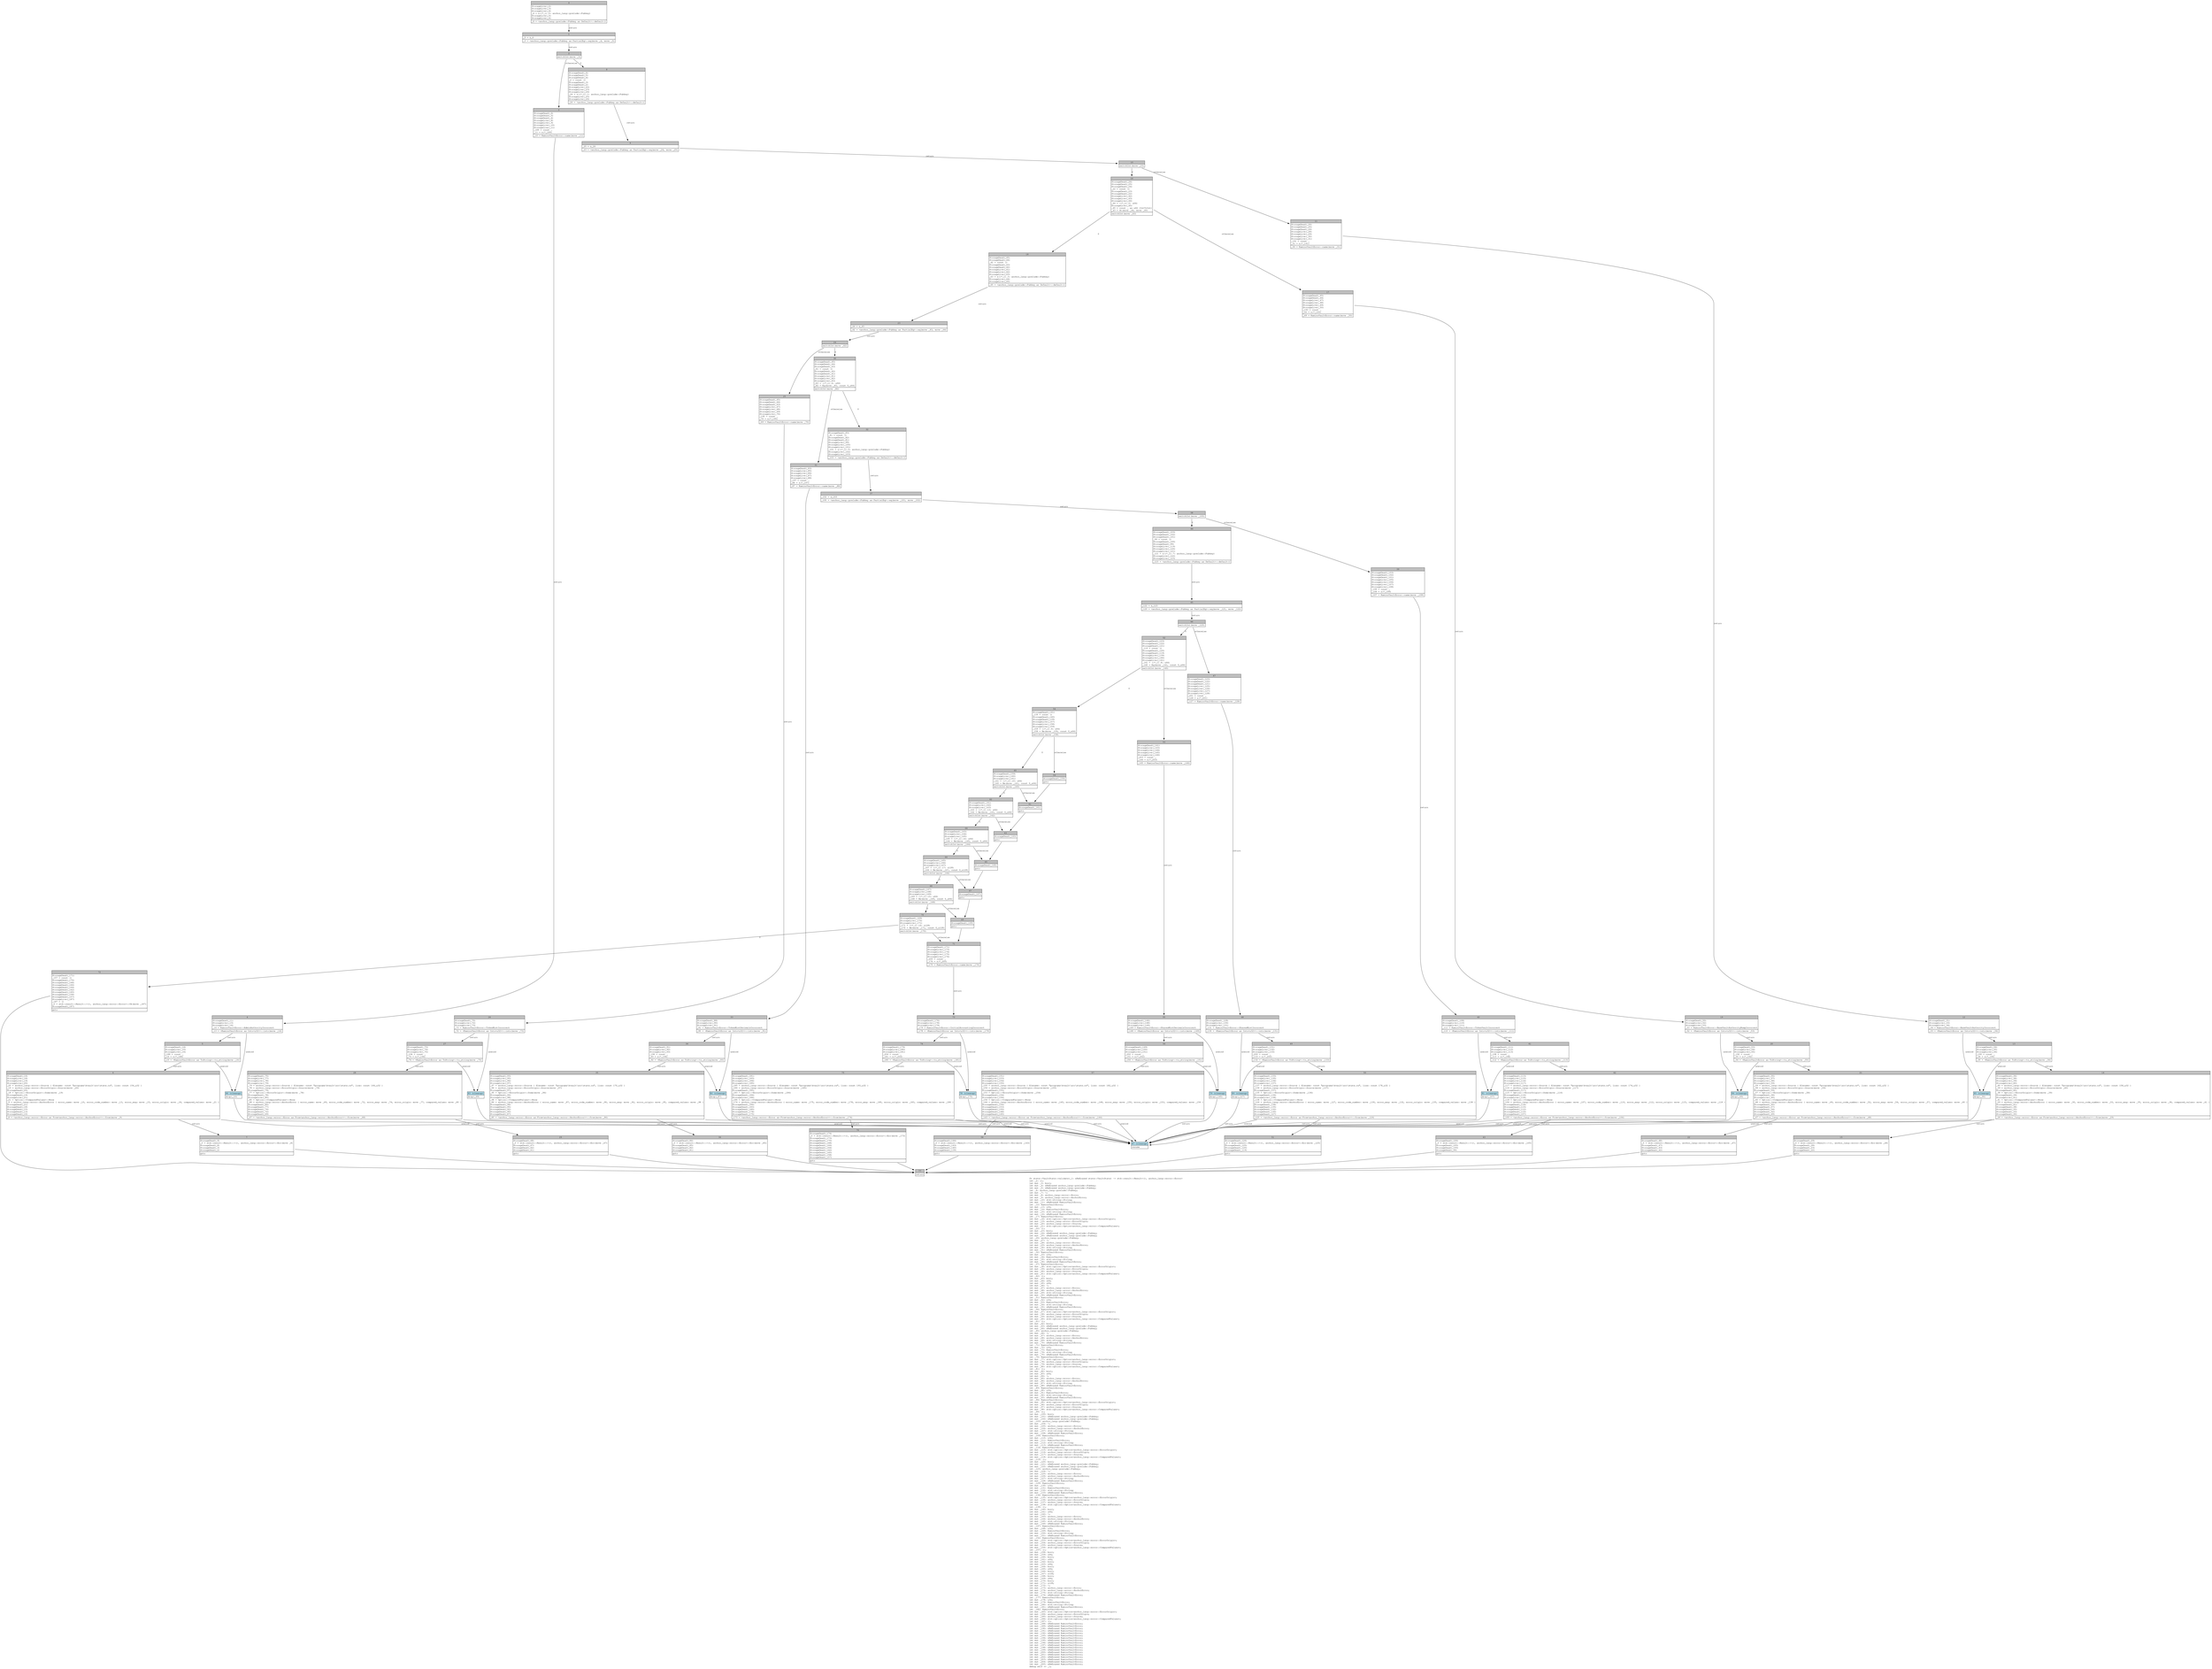 digraph Mir_0_491 {
    graph [fontname="Courier, monospace"];
    node [fontname="Courier, monospace"];
    edge [fontname="Courier, monospace"];
    label=<fn state::VaultState::validate(_1: &amp;ReErased state::VaultState) -&gt; std::result::Result&lt;(), anchor_lang::error::Error&gt;<br align="left"/>let _2: ();<br align="left"/>let mut _3: bool;<br align="left"/>let mut _4: &amp;ReErased anchor_lang::prelude::Pubkey;<br align="left"/>let mut _5: &amp;ReErased anchor_lang::prelude::Pubkey;<br align="left"/>let _6: anchor_lang::prelude::Pubkey;<br align="left"/>let mut _7: !;<br align="left"/>let mut _8: anchor_lang::error::Error;<br align="left"/>let mut _9: anchor_lang::error::AnchorError;<br align="left"/>let mut _10: std::string::String;<br align="left"/>let mut _11: &amp;ReErased KaminoVaultError;<br align="left"/>let _12: KaminoVaultError;<br align="left"/>let mut _13: u32;<br align="left"/>let mut _14: KaminoVaultError;<br align="left"/>let mut _15: std::string::String;<br align="left"/>let mut _16: &amp;ReErased KaminoVaultError;<br align="left"/>let _17: KaminoVaultError;<br align="left"/>let mut _18: std::option::Option&lt;anchor_lang::error::ErrorOrigin&gt;;<br align="left"/>let mut _19: anchor_lang::error::ErrorOrigin;<br align="left"/>let mut _20: anchor_lang::error::Source;<br align="left"/>let mut _21: std::option::Option&lt;anchor_lang::error::ComparedValues&gt;;<br align="left"/>let _22: ();<br align="left"/>let mut _23: bool;<br align="left"/>let mut _24: &amp;ReErased anchor_lang::prelude::Pubkey;<br align="left"/>let mut _25: &amp;ReErased anchor_lang::prelude::Pubkey;<br align="left"/>let _26: anchor_lang::prelude::Pubkey;<br align="left"/>let mut _27: !;<br align="left"/>let mut _28: anchor_lang::error::Error;<br align="left"/>let mut _29: anchor_lang::error::AnchorError;<br align="left"/>let mut _30: std::string::String;<br align="left"/>let mut _31: &amp;ReErased KaminoVaultError;<br align="left"/>let _32: KaminoVaultError;<br align="left"/>let mut _33: u32;<br align="left"/>let mut _34: KaminoVaultError;<br align="left"/>let mut _35: std::string::String;<br align="left"/>let mut _36: &amp;ReErased KaminoVaultError;<br align="left"/>let _37: KaminoVaultError;<br align="left"/>let mut _38: std::option::Option&lt;anchor_lang::error::ErrorOrigin&gt;;<br align="left"/>let mut _39: anchor_lang::error::ErrorOrigin;<br align="left"/>let mut _40: anchor_lang::error::Source;<br align="left"/>let mut _41: std::option::Option&lt;anchor_lang::error::ComparedValues&gt;;<br align="left"/>let _42: ();<br align="left"/>let mut _43: bool;<br align="left"/>let mut _44: u64;<br align="left"/>let mut _45: u64;<br align="left"/>let mut _46: !;<br align="left"/>let mut _47: anchor_lang::error::Error;<br align="left"/>let mut _48: anchor_lang::error::AnchorError;<br align="left"/>let mut _49: std::string::String;<br align="left"/>let mut _50: &amp;ReErased KaminoVaultError;<br align="left"/>let _51: KaminoVaultError;<br align="left"/>let mut _52: u32;<br align="left"/>let mut _53: KaminoVaultError;<br align="left"/>let mut _54: std::string::String;<br align="left"/>let mut _55: &amp;ReErased KaminoVaultError;<br align="left"/>let _56: KaminoVaultError;<br align="left"/>let mut _57: std::option::Option&lt;anchor_lang::error::ErrorOrigin&gt;;<br align="left"/>let mut _58: anchor_lang::error::ErrorOrigin;<br align="left"/>let mut _59: anchor_lang::error::Source;<br align="left"/>let mut _60: std::option::Option&lt;anchor_lang::error::ComparedValues&gt;;<br align="left"/>let _61: ();<br align="left"/>let mut _62: bool;<br align="left"/>let mut _63: &amp;ReErased anchor_lang::prelude::Pubkey;<br align="left"/>let mut _64: &amp;ReErased anchor_lang::prelude::Pubkey;<br align="left"/>let _65: anchor_lang::prelude::Pubkey;<br align="left"/>let mut _66: !;<br align="left"/>let mut _67: anchor_lang::error::Error;<br align="left"/>let mut _68: anchor_lang::error::AnchorError;<br align="left"/>let mut _69: std::string::String;<br align="left"/>let mut _70: &amp;ReErased KaminoVaultError;<br align="left"/>let _71: KaminoVaultError;<br align="left"/>let mut _72: u32;<br align="left"/>let mut _73: KaminoVaultError;<br align="left"/>let mut _74: std::string::String;<br align="left"/>let mut _75: &amp;ReErased KaminoVaultError;<br align="left"/>let _76: KaminoVaultError;<br align="left"/>let mut _77: std::option::Option&lt;anchor_lang::error::ErrorOrigin&gt;;<br align="left"/>let mut _78: anchor_lang::error::ErrorOrigin;<br align="left"/>let mut _79: anchor_lang::error::Source;<br align="left"/>let mut _80: std::option::Option&lt;anchor_lang::error::ComparedValues&gt;;<br align="left"/>let _81: ();<br align="left"/>let mut _82: bool;<br align="left"/>let mut _83: u64;<br align="left"/>let mut _84: !;<br align="left"/>let mut _85: anchor_lang::error::Error;<br align="left"/>let mut _86: anchor_lang::error::AnchorError;<br align="left"/>let mut _87: std::string::String;<br align="left"/>let mut _88: &amp;ReErased KaminoVaultError;<br align="left"/>let _89: KaminoVaultError;<br align="left"/>let mut _90: u32;<br align="left"/>let mut _91: KaminoVaultError;<br align="left"/>let mut _92: std::string::String;<br align="left"/>let mut _93: &amp;ReErased KaminoVaultError;<br align="left"/>let _94: KaminoVaultError;<br align="left"/>let mut _95: std::option::Option&lt;anchor_lang::error::ErrorOrigin&gt;;<br align="left"/>let mut _96: anchor_lang::error::ErrorOrigin;<br align="left"/>let mut _97: anchor_lang::error::Source;<br align="left"/>let mut _98: std::option::Option&lt;anchor_lang::error::ComparedValues&gt;;<br align="left"/>let _99: ();<br align="left"/>let mut _100: bool;<br align="left"/>let mut _101: &amp;ReErased anchor_lang::prelude::Pubkey;<br align="left"/>let mut _102: &amp;ReErased anchor_lang::prelude::Pubkey;<br align="left"/>let _103: anchor_lang::prelude::Pubkey;<br align="left"/>let mut _104: !;<br align="left"/>let mut _105: anchor_lang::error::Error;<br align="left"/>let mut _106: anchor_lang::error::AnchorError;<br align="left"/>let mut _107: std::string::String;<br align="left"/>let mut _108: &amp;ReErased KaminoVaultError;<br align="left"/>let _109: KaminoVaultError;<br align="left"/>let mut _110: u32;<br align="left"/>let mut _111: KaminoVaultError;<br align="left"/>let mut _112: std::string::String;<br align="left"/>let mut _113: &amp;ReErased KaminoVaultError;<br align="left"/>let _114: KaminoVaultError;<br align="left"/>let mut _115: std::option::Option&lt;anchor_lang::error::ErrorOrigin&gt;;<br align="left"/>let mut _116: anchor_lang::error::ErrorOrigin;<br align="left"/>let mut _117: anchor_lang::error::Source;<br align="left"/>let mut _118: std::option::Option&lt;anchor_lang::error::ComparedValues&gt;;<br align="left"/>let _119: ();<br align="left"/>let mut _120: bool;<br align="left"/>let mut _121: &amp;ReErased anchor_lang::prelude::Pubkey;<br align="left"/>let mut _122: &amp;ReErased anchor_lang::prelude::Pubkey;<br align="left"/>let _123: anchor_lang::prelude::Pubkey;<br align="left"/>let mut _124: !;<br align="left"/>let mut _125: anchor_lang::error::Error;<br align="left"/>let mut _126: anchor_lang::error::AnchorError;<br align="left"/>let mut _127: std::string::String;<br align="left"/>let mut _128: &amp;ReErased KaminoVaultError;<br align="left"/>let _129: KaminoVaultError;<br align="left"/>let mut _130: u32;<br align="left"/>let mut _131: KaminoVaultError;<br align="left"/>let mut _132: std::string::String;<br align="left"/>let mut _133: &amp;ReErased KaminoVaultError;<br align="left"/>let _134: KaminoVaultError;<br align="left"/>let mut _135: std::option::Option&lt;anchor_lang::error::ErrorOrigin&gt;;<br align="left"/>let mut _136: anchor_lang::error::ErrorOrigin;<br align="left"/>let mut _137: anchor_lang::error::Source;<br align="left"/>let mut _138: std::option::Option&lt;anchor_lang::error::ComparedValues&gt;;<br align="left"/>let _139: ();<br align="left"/>let mut _140: bool;<br align="left"/>let mut _141: u64;<br align="left"/>let mut _142: !;<br align="left"/>let mut _143: anchor_lang::error::Error;<br align="left"/>let mut _144: anchor_lang::error::AnchorError;<br align="left"/>let mut _145: std::string::String;<br align="left"/>let mut _146: &amp;ReErased KaminoVaultError;<br align="left"/>let _147: KaminoVaultError;<br align="left"/>let mut _148: u32;<br align="left"/>let mut _149: KaminoVaultError;<br align="left"/>let mut _150: std::string::String;<br align="left"/>let mut _151: &amp;ReErased KaminoVaultError;<br align="left"/>let _152: KaminoVaultError;<br align="left"/>let mut _153: std::option::Option&lt;anchor_lang::error::ErrorOrigin&gt;;<br align="left"/>let mut _154: anchor_lang::error::ErrorOrigin;<br align="left"/>let mut _155: anchor_lang::error::Source;<br align="left"/>let mut _156: std::option::Option&lt;anchor_lang::error::ComparedValues&gt;;<br align="left"/>let _157: ();<br align="left"/>let mut _158: bool;<br align="left"/>let mut _159: u64;<br align="left"/>let mut _160: bool;<br align="left"/>let mut _161: u64;<br align="left"/>let mut _162: bool;<br align="left"/>let mut _163: u64;<br align="left"/>let mut _164: bool;<br align="left"/>let mut _165: u64;<br align="left"/>let mut _166: bool;<br align="left"/>let mut _167: u128;<br align="left"/>let mut _168: bool;<br align="left"/>let mut _169: u64;<br align="left"/>let mut _170: bool;<br align="left"/>let mut _171: u128;<br align="left"/>let mut _172: !;<br align="left"/>let mut _173: anchor_lang::error::Error;<br align="left"/>let mut _174: anchor_lang::error::AnchorError;<br align="left"/>let mut _175: std::string::String;<br align="left"/>let mut _176: &amp;ReErased KaminoVaultError;<br align="left"/>let _177: KaminoVaultError;<br align="left"/>let mut _178: u32;<br align="left"/>let mut _179: KaminoVaultError;<br align="left"/>let mut _180: std::string::String;<br align="left"/>let mut _181: &amp;ReErased KaminoVaultError;<br align="left"/>let _182: KaminoVaultError;<br align="left"/>let mut _183: std::option::Option&lt;anchor_lang::error::ErrorOrigin&gt;;<br align="left"/>let mut _184: anchor_lang::error::ErrorOrigin;<br align="left"/>let mut _185: anchor_lang::error::Source;<br align="left"/>let mut _186: std::option::Option&lt;anchor_lang::error::ComparedValues&gt;;<br align="left"/>let mut _187: ();<br align="left"/>let mut _188: &amp;ReErased KaminoVaultError;<br align="left"/>let mut _189: &amp;ReErased KaminoVaultError;<br align="left"/>let mut _190: &amp;ReErased KaminoVaultError;<br align="left"/>let mut _191: &amp;ReErased KaminoVaultError;<br align="left"/>let mut _192: &amp;ReErased KaminoVaultError;<br align="left"/>let mut _193: &amp;ReErased KaminoVaultError;<br align="left"/>let mut _194: &amp;ReErased KaminoVaultError;<br align="left"/>let mut _195: &amp;ReErased KaminoVaultError;<br align="left"/>let mut _196: &amp;ReErased KaminoVaultError;<br align="left"/>let mut _197: &amp;ReErased KaminoVaultError;<br align="left"/>let mut _198: &amp;ReErased KaminoVaultError;<br align="left"/>let mut _199: &amp;ReErased KaminoVaultError;<br align="left"/>let mut _200: &amp;ReErased KaminoVaultError;<br align="left"/>let mut _201: &amp;ReErased KaminoVaultError;<br align="left"/>let mut _202: &amp;ReErased KaminoVaultError;<br align="left"/>let mut _203: &amp;ReErased KaminoVaultError;<br align="left"/>let mut _204: &amp;ReErased KaminoVaultError;<br align="left"/>let mut _205: &amp;ReErased KaminoVaultError;<br align="left"/>debug self =&gt; _1;<br align="left"/>>;
    bb0__0_491 [shape="none", label=<<table border="0" cellborder="1" cellspacing="0"><tr><td bgcolor="gray" align="center" colspan="1">0</td></tr><tr><td align="left" balign="left">StorageLive(_2)<br/>StorageLive(_3)<br/>StorageLive(_4)<br/>_4 = &amp;((*_1).0: anchor_lang::prelude::Pubkey)<br/>StorageLive(_5)<br/>StorageLive(_6)<br/></td></tr><tr><td align="left">_6 = &lt;anchor_lang::prelude::Pubkey as Default&gt;::default()</td></tr></table>>];
    bb1__0_491 [shape="none", label=<<table border="0" cellborder="1" cellspacing="0"><tr><td bgcolor="gray" align="center" colspan="1">1</td></tr><tr><td align="left" balign="left">_5 = &amp;_6<br/></td></tr><tr><td align="left">_3 = &lt;anchor_lang::prelude::Pubkey as PartialEq&gt;::eq(move _4, move _5)</td></tr></table>>];
    bb2__0_491 [shape="none", label=<<table border="0" cellborder="1" cellspacing="0"><tr><td bgcolor="gray" align="center" colspan="1">2</td></tr><tr><td align="left">switchInt(move _3)</td></tr></table>>];
    bb3__0_491 [shape="none", label=<<table border="0" cellborder="1" cellspacing="0"><tr><td bgcolor="gray" align="center" colspan="1">3</td></tr><tr><td align="left" balign="left">StorageDead(_6)<br/>StorageDead(_5)<br/>StorageDead(_4)<br/>StorageLive(_8)<br/>StorageLive(_9)<br/>StorageLive(_10)<br/>StorageLive(_11)<br/>_189 = const _<br/>_11 = &amp;(*_189)<br/></td></tr><tr><td align="left">_10 = KaminoVaultError::name(move _11)</td></tr></table>>];
    bb4__0_491 [shape="none", label=<<table border="0" cellborder="1" cellspacing="0"><tr><td bgcolor="gray" align="center" colspan="1">4</td></tr><tr><td align="left" balign="left">StorageDead(_11)<br/>StorageLive(_13)<br/>StorageLive(_14)<br/>_14 = KaminoVaultError::AdminAuthorityIncorrect<br/></td></tr><tr><td align="left">_13 = &lt;KaminoVaultError as Into&lt;u32&gt;&gt;::into(move _14)</td></tr></table>>];
    bb5__0_491 [shape="none", label=<<table border="0" cellborder="1" cellspacing="0"><tr><td bgcolor="gray" align="center" colspan="1">5</td></tr><tr><td align="left" balign="left">StorageDead(_14)<br/>StorageLive(_15)<br/>StorageLive(_16)<br/>_188 = const _<br/>_16 = &amp;(*_188)<br/></td></tr><tr><td align="left">_15 = &lt;KaminoVaultError as ToString&gt;::to_string(move _16)</td></tr></table>>];
    bb6__0_491 [shape="none", label=<<table border="0" cellborder="1" cellspacing="0"><tr><td bgcolor="gray" align="center" colspan="1">6</td></tr><tr><td align="left" balign="left">StorageDead(_16)<br/>StorageLive(_18)<br/>StorageLive(_19)<br/>StorageLive(_20)<br/>_20 = anchor_lang::error::Source { filename: const &quot;programs\\kvault\\src\\state.rs&quot;, line: const 154_u32 }<br/>_19 = anchor_lang::error::ErrorOrigin::Source(move _20)<br/>StorageDead(_20)<br/>_18 = Option::&lt;ErrorOrigin&gt;::Some(move _19)<br/>StorageDead(_19)<br/>StorageLive(_21)<br/>_21 = Option::&lt;ComparedValues&gt;::None<br/>_9 = anchor_lang::error::AnchorError { error_name: move _10, error_code_number: move _13, error_msg: move _15, error_origin: move _18, compared_values: move _21 }<br/>StorageDead(_21)<br/>StorageDead(_18)<br/>StorageDead(_15)<br/>StorageDead(_13)<br/>StorageDead(_10)<br/></td></tr><tr><td align="left">_8 = &lt;anchor_lang::error::Error as From&lt;anchor_lang::error::AnchorError&gt;&gt;::from(move _9)</td></tr></table>>];
    bb7__0_491 [shape="none", label=<<table border="0" cellborder="1" cellspacing="0"><tr><td bgcolor="gray" align="center" colspan="1">7</td></tr><tr><td align="left" balign="left">StorageDead(_9)<br/>_0 = std::result::Result::&lt;(), anchor_lang::error::Error&gt;::Err(move _8)<br/>StorageDead(_8)<br/>StorageDead(_3)<br/>StorageDead(_2)<br/></td></tr><tr><td align="left">goto</td></tr></table>>];
    bb8__0_491 [shape="none", label=<<table border="0" cellborder="1" cellspacing="0"><tr><td bgcolor="gray" align="center" colspan="1">8</td></tr><tr><td align="left" balign="left">StorageDead(_6)<br/>StorageDead(_5)<br/>StorageDead(_4)<br/>_2 = const ()<br/>StorageDead(_3)<br/>StorageDead(_2)<br/>StorageLive(_22)<br/>StorageLive(_23)<br/>StorageLive(_24)<br/>_24 = &amp;((*_1).1: anchor_lang::prelude::Pubkey)<br/>StorageLive(_25)<br/>StorageLive(_26)<br/></td></tr><tr><td align="left">_26 = &lt;anchor_lang::prelude::Pubkey as Default&gt;::default()</td></tr></table>>];
    bb9__0_491 [shape="none", label=<<table border="0" cellborder="1" cellspacing="0"><tr><td bgcolor="gray" align="center" colspan="1">9</td></tr><tr><td align="left" balign="left">_25 = &amp;_26<br/></td></tr><tr><td align="left">_23 = &lt;anchor_lang::prelude::Pubkey as PartialEq&gt;::eq(move _24, move _25)</td></tr></table>>];
    bb10__0_491 [shape="none", label=<<table border="0" cellborder="1" cellspacing="0"><tr><td bgcolor="gray" align="center" colspan="1">10</td></tr><tr><td align="left">switchInt(move _23)</td></tr></table>>];
    bb11__0_491 [shape="none", label=<<table border="0" cellborder="1" cellspacing="0"><tr><td bgcolor="gray" align="center" colspan="1">11</td></tr><tr><td align="left" balign="left">StorageDead(_26)<br/>StorageDead(_25)<br/>StorageDead(_24)<br/>StorageLive(_28)<br/>StorageLive(_29)<br/>StorageLive(_30)<br/>StorageLive(_31)<br/>_191 = const _<br/>_31 = &amp;(*_191)<br/></td></tr><tr><td align="left">_30 = KaminoVaultError::name(move _31)</td></tr></table>>];
    bb12__0_491 [shape="none", label=<<table border="0" cellborder="1" cellspacing="0"><tr><td bgcolor="gray" align="center" colspan="1">12</td></tr><tr><td align="left" balign="left">StorageDead(_31)<br/>StorageLive(_33)<br/>StorageLive(_34)<br/>_34 = KaminoVaultError::BaseVaultAuthorityIncorrect<br/></td></tr><tr><td align="left">_33 = &lt;KaminoVaultError as Into&lt;u32&gt;&gt;::into(move _34)</td></tr></table>>];
    bb13__0_491 [shape="none", label=<<table border="0" cellborder="1" cellspacing="0"><tr><td bgcolor="gray" align="center" colspan="1">13</td></tr><tr><td align="left" balign="left">StorageDead(_34)<br/>StorageLive(_35)<br/>StorageLive(_36)<br/>_190 = const _<br/>_36 = &amp;(*_190)<br/></td></tr><tr><td align="left">_35 = &lt;KaminoVaultError as ToString&gt;::to_string(move _36)</td></tr></table>>];
    bb14__0_491 [shape="none", label=<<table border="0" cellborder="1" cellspacing="0"><tr><td bgcolor="gray" align="center" colspan="1">14</td></tr><tr><td align="left" balign="left">StorageDead(_36)<br/>StorageLive(_38)<br/>StorageLive(_39)<br/>StorageLive(_40)<br/>_40 = anchor_lang::error::Source { filename: const &quot;programs\\kvault\\src\\state.rs&quot;, line: const 158_u32 }<br/>_39 = anchor_lang::error::ErrorOrigin::Source(move _40)<br/>StorageDead(_40)<br/>_38 = Option::&lt;ErrorOrigin&gt;::Some(move _39)<br/>StorageDead(_39)<br/>StorageLive(_41)<br/>_41 = Option::&lt;ComparedValues&gt;::None<br/>_29 = anchor_lang::error::AnchorError { error_name: move _30, error_code_number: move _33, error_msg: move _35, error_origin: move _38, compared_values: move _41 }<br/>StorageDead(_41)<br/>StorageDead(_38)<br/>StorageDead(_35)<br/>StorageDead(_33)<br/>StorageDead(_30)<br/></td></tr><tr><td align="left">_28 = &lt;anchor_lang::error::Error as From&lt;anchor_lang::error::AnchorError&gt;&gt;::from(move _29)</td></tr></table>>];
    bb15__0_491 [shape="none", label=<<table border="0" cellborder="1" cellspacing="0"><tr><td bgcolor="gray" align="center" colspan="1">15</td></tr><tr><td align="left" balign="left">StorageDead(_29)<br/>_0 = std::result::Result::&lt;(), anchor_lang::error::Error&gt;::Err(move _28)<br/>StorageDead(_28)<br/>StorageDead(_23)<br/>StorageDead(_22)<br/></td></tr><tr><td align="left">goto</td></tr></table>>];
    bb16__0_491 [shape="none", label=<<table border="0" cellborder="1" cellspacing="0"><tr><td bgcolor="gray" align="center" colspan="1">16</td></tr><tr><td align="left" balign="left">StorageDead(_26)<br/>StorageDead(_25)<br/>StorageDead(_24)<br/>_22 = const ()<br/>StorageDead(_23)<br/>StorageDead(_22)<br/>StorageLive(_42)<br/>StorageLive(_43)<br/>StorageLive(_44)<br/>_44 = ((*_1).2: u64)<br/>StorageLive(_45)<br/>_45 = const _ as u64 (IntToInt)<br/>_43 = Gt(move _44, move _45)<br/></td></tr><tr><td align="left">switchInt(move _43)</td></tr></table>>];
    bb17__0_491 [shape="none", label=<<table border="0" cellborder="1" cellspacing="0"><tr><td bgcolor="gray" align="center" colspan="1">17</td></tr><tr><td align="left" balign="left">StorageDead(_45)<br/>StorageDead(_44)<br/>StorageLive(_47)<br/>StorageLive(_48)<br/>StorageLive(_49)<br/>StorageLive(_50)<br/>_193 = const _<br/>_50 = &amp;(*_193)<br/></td></tr><tr><td align="left">_49 = KaminoVaultError::name(move _50)</td></tr></table>>];
    bb18__0_491 [shape="none", label=<<table border="0" cellborder="1" cellspacing="0"><tr><td bgcolor="gray" align="center" colspan="1">18</td></tr><tr><td align="left" balign="left">StorageDead(_45)<br/>StorageDead(_44)<br/>_42 = const ()<br/>StorageDead(_43)<br/>StorageDead(_42)<br/>StorageLive(_61)<br/>StorageLive(_62)<br/>StorageLive(_63)<br/>_63 = &amp;((*_1).3: anchor_lang::prelude::Pubkey)<br/>StorageLive(_64)<br/>StorageLive(_65)<br/></td></tr><tr><td align="left">_65 = &lt;anchor_lang::prelude::Pubkey as Default&gt;::default()</td></tr></table>>];
    bb19__0_491 [shape="none", label=<<table border="0" cellborder="1" cellspacing="0"><tr><td bgcolor="gray" align="center" colspan="1">19</td></tr><tr><td align="left" balign="left">StorageDead(_50)<br/>StorageLive(_52)<br/>StorageLive(_53)<br/>_53 = KaminoVaultError::BaseVaultAuthorityBumpIncorrect<br/></td></tr><tr><td align="left">_52 = &lt;KaminoVaultError as Into&lt;u32&gt;&gt;::into(move _53)</td></tr></table>>];
    bb20__0_491 [shape="none", label=<<table border="0" cellborder="1" cellspacing="0"><tr><td bgcolor="gray" align="center" colspan="1">20</td></tr><tr><td align="left" balign="left">StorageDead(_53)<br/>StorageLive(_54)<br/>StorageLive(_55)<br/>_192 = const _<br/>_55 = &amp;(*_192)<br/></td></tr><tr><td align="left">_54 = &lt;KaminoVaultError as ToString&gt;::to_string(move _55)</td></tr></table>>];
    bb21__0_491 [shape="none", label=<<table border="0" cellborder="1" cellspacing="0"><tr><td bgcolor="gray" align="center" colspan="1">21</td></tr><tr><td align="left" balign="left">StorageDead(_55)<br/>StorageLive(_57)<br/>StorageLive(_58)<br/>StorageLive(_59)<br/>_59 = anchor_lang::error::Source { filename: const &quot;programs\\kvault\\src\\state.rs&quot;, line: const 162_u32 }<br/>_58 = anchor_lang::error::ErrorOrigin::Source(move _59)<br/>StorageDead(_59)<br/>_57 = Option::&lt;ErrorOrigin&gt;::Some(move _58)<br/>StorageDead(_58)<br/>StorageLive(_60)<br/>_60 = Option::&lt;ComparedValues&gt;::None<br/>_48 = anchor_lang::error::AnchorError { error_name: move _49, error_code_number: move _52, error_msg: move _54, error_origin: move _57, compared_values: move _60 }<br/>StorageDead(_60)<br/>StorageDead(_57)<br/>StorageDead(_54)<br/>StorageDead(_52)<br/>StorageDead(_49)<br/></td></tr><tr><td align="left">_47 = &lt;anchor_lang::error::Error as From&lt;anchor_lang::error::AnchorError&gt;&gt;::from(move _48)</td></tr></table>>];
    bb22__0_491 [shape="none", label=<<table border="0" cellborder="1" cellspacing="0"><tr><td bgcolor="gray" align="center" colspan="1">22</td></tr><tr><td align="left" balign="left">StorageDead(_48)<br/>_0 = std::result::Result::&lt;(), anchor_lang::error::Error&gt;::Err(move _47)<br/>StorageDead(_47)<br/>StorageDead(_43)<br/>StorageDead(_42)<br/></td></tr><tr><td align="left">goto</td></tr></table>>];
    bb23__0_491 [shape="none", label=<<table border="0" cellborder="1" cellspacing="0"><tr><td bgcolor="gray" align="center" colspan="1">23</td></tr><tr><td align="left" balign="left">_64 = &amp;_65<br/></td></tr><tr><td align="left">_62 = &lt;anchor_lang::prelude::Pubkey as PartialEq&gt;::eq(move _63, move _64)</td></tr></table>>];
    bb24__0_491 [shape="none", label=<<table border="0" cellborder="1" cellspacing="0"><tr><td bgcolor="gray" align="center" colspan="1">24</td></tr><tr><td align="left">switchInt(move _62)</td></tr></table>>];
    bb25__0_491 [shape="none", label=<<table border="0" cellborder="1" cellspacing="0"><tr><td bgcolor="gray" align="center" colspan="1">25</td></tr><tr><td align="left" balign="left">StorageDead(_65)<br/>StorageDead(_64)<br/>StorageDead(_63)<br/>StorageLive(_67)<br/>StorageLive(_68)<br/>StorageLive(_69)<br/>StorageLive(_70)<br/>_195 = const _<br/>_70 = &amp;(*_195)<br/></td></tr><tr><td align="left">_69 = KaminoVaultError::name(move _70)</td></tr></table>>];
    bb26__0_491 [shape="none", label=<<table border="0" cellborder="1" cellspacing="0"><tr><td bgcolor="gray" align="center" colspan="1">26</td></tr><tr><td align="left" balign="left">StorageDead(_70)<br/>StorageLive(_72)<br/>StorageLive(_73)<br/>_73 = KaminoVaultError::TokenMintIncorrect<br/></td></tr><tr><td align="left">_72 = &lt;KaminoVaultError as Into&lt;u32&gt;&gt;::into(move _73)</td></tr></table>>];
    bb27__0_491 [shape="none", label=<<table border="0" cellborder="1" cellspacing="0"><tr><td bgcolor="gray" align="center" colspan="1">27</td></tr><tr><td align="left" balign="left">StorageDead(_73)<br/>StorageLive(_74)<br/>StorageLive(_75)<br/>_194 = const _<br/>_75 = &amp;(*_194)<br/></td></tr><tr><td align="left">_74 = &lt;KaminoVaultError as ToString&gt;::to_string(move _75)</td></tr></table>>];
    bb28__0_491 [shape="none", label=<<table border="0" cellborder="1" cellspacing="0"><tr><td bgcolor="gray" align="center" colspan="1">28</td></tr><tr><td align="left" balign="left">StorageDead(_75)<br/>StorageLive(_77)<br/>StorageLive(_78)<br/>StorageLive(_79)<br/>_79 = anchor_lang::error::Source { filename: const &quot;programs\\kvault\\src\\state.rs&quot;, line: const 166_u32 }<br/>_78 = anchor_lang::error::ErrorOrigin::Source(move _79)<br/>StorageDead(_79)<br/>_77 = Option::&lt;ErrorOrigin&gt;::Some(move _78)<br/>StorageDead(_78)<br/>StorageLive(_80)<br/>_80 = Option::&lt;ComparedValues&gt;::None<br/>_68 = anchor_lang::error::AnchorError { error_name: move _69, error_code_number: move _72, error_msg: move _74, error_origin: move _77, compared_values: move _80 }<br/>StorageDead(_80)<br/>StorageDead(_77)<br/>StorageDead(_74)<br/>StorageDead(_72)<br/>StorageDead(_69)<br/></td></tr><tr><td align="left">_67 = &lt;anchor_lang::error::Error as From&lt;anchor_lang::error::AnchorError&gt;&gt;::from(move _68)</td></tr></table>>];
    bb29__0_491 [shape="none", label=<<table border="0" cellborder="1" cellspacing="0"><tr><td bgcolor="gray" align="center" colspan="1">29</td></tr><tr><td align="left" balign="left">StorageDead(_68)<br/>_0 = std::result::Result::&lt;(), anchor_lang::error::Error&gt;::Err(move _67)<br/>StorageDead(_67)<br/>StorageDead(_62)<br/>StorageDead(_61)<br/></td></tr><tr><td align="left">goto</td></tr></table>>];
    bb30__0_491 [shape="none", label=<<table border="0" cellborder="1" cellspacing="0"><tr><td bgcolor="gray" align="center" colspan="1">30</td></tr><tr><td align="left" balign="left">StorageDead(_65)<br/>StorageDead(_64)<br/>StorageDead(_63)<br/>_61 = const ()<br/>StorageDead(_62)<br/>StorageDead(_61)<br/>StorageLive(_81)<br/>StorageLive(_82)<br/>StorageLive(_83)<br/>_83 = ((*_1).4: u64)<br/>_82 = Eq(move _83, const 0_u64)<br/></td></tr><tr><td align="left">switchInt(move _82)</td></tr></table>>];
    bb31__0_491 [shape="none", label=<<table border="0" cellborder="1" cellspacing="0"><tr><td bgcolor="gray" align="center" colspan="1">31</td></tr><tr><td align="left" balign="left">StorageDead(_83)<br/>StorageLive(_85)<br/>StorageLive(_86)<br/>StorageLive(_87)<br/>StorageLive(_88)<br/>_197 = const _<br/>_88 = &amp;(*_197)<br/></td></tr><tr><td align="left">_87 = KaminoVaultError::name(move _88)</td></tr></table>>];
    bb32__0_491 [shape="none", label=<<table border="0" cellborder="1" cellspacing="0"><tr><td bgcolor="gray" align="center" colspan="1">32</td></tr><tr><td align="left" balign="left">StorageDead(_83)<br/>_81 = const ()<br/>StorageDead(_82)<br/>StorageDead(_81)<br/>StorageLive(_99)<br/>StorageLive(_100)<br/>StorageLive(_101)<br/>_101 = &amp;((*_1).5: anchor_lang::prelude::Pubkey)<br/>StorageLive(_102)<br/>StorageLive(_103)<br/></td></tr><tr><td align="left">_103 = &lt;anchor_lang::prelude::Pubkey as Default&gt;::default()</td></tr></table>>];
    bb33__0_491 [shape="none", label=<<table border="0" cellborder="1" cellspacing="0"><tr><td bgcolor="gray" align="center" colspan="1">33</td></tr><tr><td align="left" balign="left">StorageDead(_88)<br/>StorageLive(_90)<br/>StorageLive(_91)<br/>_91 = KaminoVaultError::TokenMintDecimalsIncorrect<br/></td></tr><tr><td align="left">_90 = &lt;KaminoVaultError as Into&lt;u32&gt;&gt;::into(move _91)</td></tr></table>>];
    bb34__0_491 [shape="none", label=<<table border="0" cellborder="1" cellspacing="0"><tr><td bgcolor="gray" align="center" colspan="1">34</td></tr><tr><td align="left" balign="left">StorageDead(_91)<br/>StorageLive(_92)<br/>StorageLive(_93)<br/>_196 = const _<br/>_93 = &amp;(*_196)<br/></td></tr><tr><td align="left">_92 = &lt;KaminoVaultError as ToString&gt;::to_string(move _93)</td></tr></table>>];
    bb35__0_491 [shape="none", label=<<table border="0" cellborder="1" cellspacing="0"><tr><td bgcolor="gray" align="center" colspan="1">35</td></tr><tr><td align="left" balign="left">StorageDead(_93)<br/>StorageLive(_95)<br/>StorageLive(_96)<br/>StorageLive(_97)<br/>_97 = anchor_lang::error::Source { filename: const &quot;programs\\kvault\\src\\state.rs&quot;, line: const 170_u32 }<br/>_96 = anchor_lang::error::ErrorOrigin::Source(move _97)<br/>StorageDead(_97)<br/>_95 = Option::&lt;ErrorOrigin&gt;::Some(move _96)<br/>StorageDead(_96)<br/>StorageLive(_98)<br/>_98 = Option::&lt;ComparedValues&gt;::None<br/>_86 = anchor_lang::error::AnchorError { error_name: move _87, error_code_number: move _90, error_msg: move _92, error_origin: move _95, compared_values: move _98 }<br/>StorageDead(_98)<br/>StorageDead(_95)<br/>StorageDead(_92)<br/>StorageDead(_90)<br/>StorageDead(_87)<br/></td></tr><tr><td align="left">_85 = &lt;anchor_lang::error::Error as From&lt;anchor_lang::error::AnchorError&gt;&gt;::from(move _86)</td></tr></table>>];
    bb36__0_491 [shape="none", label=<<table border="0" cellborder="1" cellspacing="0"><tr><td bgcolor="gray" align="center" colspan="1">36</td></tr><tr><td align="left" balign="left">StorageDead(_86)<br/>_0 = std::result::Result::&lt;(), anchor_lang::error::Error&gt;::Err(move _85)<br/>StorageDead(_85)<br/>StorageDead(_82)<br/>StorageDead(_81)<br/></td></tr><tr><td align="left">goto</td></tr></table>>];
    bb37__0_491 [shape="none", label=<<table border="0" cellborder="1" cellspacing="0"><tr><td bgcolor="gray" align="center" colspan="1">37</td></tr><tr><td align="left" balign="left">_102 = &amp;_103<br/></td></tr><tr><td align="left">_100 = &lt;anchor_lang::prelude::Pubkey as PartialEq&gt;::eq(move _101, move _102)</td></tr></table>>];
    bb38__0_491 [shape="none", label=<<table border="0" cellborder="1" cellspacing="0"><tr><td bgcolor="gray" align="center" colspan="1">38</td></tr><tr><td align="left">switchInt(move _100)</td></tr></table>>];
    bb39__0_491 [shape="none", label=<<table border="0" cellborder="1" cellspacing="0"><tr><td bgcolor="gray" align="center" colspan="1">39</td></tr><tr><td align="left" balign="left">StorageDead(_103)<br/>StorageDead(_102)<br/>StorageDead(_101)<br/>StorageLive(_105)<br/>StorageLive(_106)<br/>StorageLive(_107)<br/>StorageLive(_108)<br/>_199 = const _<br/>_108 = &amp;(*_199)<br/></td></tr><tr><td align="left">_107 = KaminoVaultError::name(move _108)</td></tr></table>>];
    bb40__0_491 [shape="none", label=<<table border="0" cellborder="1" cellspacing="0"><tr><td bgcolor="gray" align="center" colspan="1">40</td></tr><tr><td align="left" balign="left">StorageDead(_108)<br/>StorageLive(_110)<br/>StorageLive(_111)<br/>_111 = KaminoVaultError::TokenVaultIncorrect<br/></td></tr><tr><td align="left">_110 = &lt;KaminoVaultError as Into&lt;u32&gt;&gt;::into(move _111)</td></tr></table>>];
    bb41__0_491 [shape="none", label=<<table border="0" cellborder="1" cellspacing="0"><tr><td bgcolor="gray" align="center" colspan="1">41</td></tr><tr><td align="left" balign="left">StorageDead(_111)<br/>StorageLive(_112)<br/>StorageLive(_113)<br/>_198 = const _<br/>_113 = &amp;(*_198)<br/></td></tr><tr><td align="left">_112 = &lt;KaminoVaultError as ToString&gt;::to_string(move _113)</td></tr></table>>];
    bb42__0_491 [shape="none", label=<<table border="0" cellborder="1" cellspacing="0"><tr><td bgcolor="gray" align="center" colspan="1">42</td></tr><tr><td align="left" balign="left">StorageDead(_113)<br/>StorageLive(_115)<br/>StorageLive(_116)<br/>StorageLive(_117)<br/>_117 = anchor_lang::error::Source { filename: const &quot;programs\\kvault\\src\\state.rs&quot;, line: const 174_u32 }<br/>_116 = anchor_lang::error::ErrorOrigin::Source(move _117)<br/>StorageDead(_117)<br/>_115 = Option::&lt;ErrorOrigin&gt;::Some(move _116)<br/>StorageDead(_116)<br/>StorageLive(_118)<br/>_118 = Option::&lt;ComparedValues&gt;::None<br/>_106 = anchor_lang::error::AnchorError { error_name: move _107, error_code_number: move _110, error_msg: move _112, error_origin: move _115, compared_values: move _118 }<br/>StorageDead(_118)<br/>StorageDead(_115)<br/>StorageDead(_112)<br/>StorageDead(_110)<br/>StorageDead(_107)<br/></td></tr><tr><td align="left">_105 = &lt;anchor_lang::error::Error as From&lt;anchor_lang::error::AnchorError&gt;&gt;::from(move _106)</td></tr></table>>];
    bb43__0_491 [shape="none", label=<<table border="0" cellborder="1" cellspacing="0"><tr><td bgcolor="gray" align="center" colspan="1">43</td></tr><tr><td align="left" balign="left">StorageDead(_106)<br/>_0 = std::result::Result::&lt;(), anchor_lang::error::Error&gt;::Err(move _105)<br/>StorageDead(_105)<br/>StorageDead(_100)<br/>StorageDead(_99)<br/></td></tr><tr><td align="left">goto</td></tr></table>>];
    bb44__0_491 [shape="none", label=<<table border="0" cellborder="1" cellspacing="0"><tr><td bgcolor="gray" align="center" colspan="1">44</td></tr><tr><td align="left" balign="left">StorageDead(_103)<br/>StorageDead(_102)<br/>StorageDead(_101)<br/>_99 = const ()<br/>StorageDead(_100)<br/>StorageDead(_99)<br/>StorageLive(_119)<br/>StorageLive(_120)<br/>StorageLive(_121)<br/>_121 = &amp;((*_1).7: anchor_lang::prelude::Pubkey)<br/>StorageLive(_122)<br/>StorageLive(_123)<br/></td></tr><tr><td align="left">_123 = &lt;anchor_lang::prelude::Pubkey as Default&gt;::default()</td></tr></table>>];
    bb45__0_491 [shape="none", label=<<table border="0" cellborder="1" cellspacing="0"><tr><td bgcolor="gray" align="center" colspan="1">45</td></tr><tr><td align="left" balign="left">_122 = &amp;_123<br/></td></tr><tr><td align="left">_120 = &lt;anchor_lang::prelude::Pubkey as PartialEq&gt;::eq(move _121, move _122)</td></tr></table>>];
    bb46__0_491 [shape="none", label=<<table border="0" cellborder="1" cellspacing="0"><tr><td bgcolor="gray" align="center" colspan="1">46</td></tr><tr><td align="left">switchInt(move _120)</td></tr></table>>];
    bb47__0_491 [shape="none", label=<<table border="0" cellborder="1" cellspacing="0"><tr><td bgcolor="gray" align="center" colspan="1">47</td></tr><tr><td align="left" balign="left">StorageDead(_123)<br/>StorageDead(_122)<br/>StorageDead(_121)<br/>StorageLive(_125)<br/>StorageLive(_126)<br/>StorageLive(_127)<br/>StorageLive(_128)<br/>_201 = const _<br/>_128 = &amp;(*_201)<br/></td></tr><tr><td align="left">_127 = KaminoVaultError::name(move _128)</td></tr></table>>];
    bb48__0_491 [shape="none", label=<<table border="0" cellborder="1" cellspacing="0"><tr><td bgcolor="gray" align="center" colspan="1">48</td></tr><tr><td align="left" balign="left">StorageDead(_128)<br/>StorageLive(_130)<br/>StorageLive(_131)<br/>_131 = KaminoVaultError::SharesMintIncorrect<br/></td></tr><tr><td align="left">_130 = &lt;KaminoVaultError as Into&lt;u32&gt;&gt;::into(move _131)</td></tr></table>>];
    bb49__0_491 [shape="none", label=<<table border="0" cellborder="1" cellspacing="0"><tr><td bgcolor="gray" align="center" colspan="1">49</td></tr><tr><td align="left" balign="left">StorageDead(_131)<br/>StorageLive(_132)<br/>StorageLive(_133)<br/>_200 = const _<br/>_133 = &amp;(*_200)<br/></td></tr><tr><td align="left">_132 = &lt;KaminoVaultError as ToString&gt;::to_string(move _133)</td></tr></table>>];
    bb50__0_491 [shape="none", label=<<table border="0" cellborder="1" cellspacing="0"><tr><td bgcolor="gray" align="center" colspan="1">50</td></tr><tr><td align="left" balign="left">StorageDead(_133)<br/>StorageLive(_135)<br/>StorageLive(_136)<br/>StorageLive(_137)<br/>_137 = anchor_lang::error::Source { filename: const &quot;programs\\kvault\\src\\state.rs&quot;, line: const 178_u32 }<br/>_136 = anchor_lang::error::ErrorOrigin::Source(move _137)<br/>StorageDead(_137)<br/>_135 = Option::&lt;ErrorOrigin&gt;::Some(move _136)<br/>StorageDead(_136)<br/>StorageLive(_138)<br/>_138 = Option::&lt;ComparedValues&gt;::None<br/>_126 = anchor_lang::error::AnchorError { error_name: move _127, error_code_number: move _130, error_msg: move _132, error_origin: move _135, compared_values: move _138 }<br/>StorageDead(_138)<br/>StorageDead(_135)<br/>StorageDead(_132)<br/>StorageDead(_130)<br/>StorageDead(_127)<br/></td></tr><tr><td align="left">_125 = &lt;anchor_lang::error::Error as From&lt;anchor_lang::error::AnchorError&gt;&gt;::from(move _126)</td></tr></table>>];
    bb51__0_491 [shape="none", label=<<table border="0" cellborder="1" cellspacing="0"><tr><td bgcolor="gray" align="center" colspan="1">51</td></tr><tr><td align="left" balign="left">StorageDead(_126)<br/>_0 = std::result::Result::&lt;(), anchor_lang::error::Error&gt;::Err(move _125)<br/>StorageDead(_125)<br/>StorageDead(_120)<br/>StorageDead(_119)<br/></td></tr><tr><td align="left">goto</td></tr></table>>];
    bb52__0_491 [shape="none", label=<<table border="0" cellborder="1" cellspacing="0"><tr><td bgcolor="gray" align="center" colspan="1">52</td></tr><tr><td align="left" balign="left">StorageDead(_123)<br/>StorageDead(_122)<br/>StorageDead(_121)<br/>_119 = const ()<br/>StorageDead(_120)<br/>StorageDead(_119)<br/>StorageLive(_139)<br/>StorageLive(_140)<br/>StorageLive(_141)<br/>_141 = ((*_1).8: u64)<br/>_140 = Eq(move _141, const 0_u64)<br/></td></tr><tr><td align="left">switchInt(move _140)</td></tr></table>>];
    bb53__0_491 [shape="none", label=<<table border="0" cellborder="1" cellspacing="0"><tr><td bgcolor="gray" align="center" colspan="1">53</td></tr><tr><td align="left" balign="left">StorageDead(_141)<br/>StorageLive(_143)<br/>StorageLive(_144)<br/>StorageLive(_145)<br/>StorageLive(_146)<br/>_203 = const _<br/>_146 = &amp;(*_203)<br/></td></tr><tr><td align="left">_145 = KaminoVaultError::name(move _146)</td></tr></table>>];
    bb54__0_491 [shape="none", label=<<table border="0" cellborder="1" cellspacing="0"><tr><td bgcolor="gray" align="center" colspan="1">54</td></tr><tr><td align="left" balign="left">StorageDead(_141)<br/>_139 = const ()<br/>StorageDead(_140)<br/>StorageDead(_139)<br/>StorageLive(_157)<br/>StorageLive(_158)<br/>StorageLive(_159)<br/>_159 = ((*_1).9: u64)<br/>_158 = Ne(move _159, const 0_u64)<br/></td></tr><tr><td align="left">switchInt(move _158)</td></tr></table>>];
    bb55__0_491 [shape="none", label=<<table border="0" cellborder="1" cellspacing="0"><tr><td bgcolor="gray" align="center" colspan="1">55</td></tr><tr><td align="left" balign="left">StorageDead(_146)<br/>StorageLive(_148)<br/>StorageLive(_149)<br/>_149 = KaminoVaultError::SharesMintDecimalsIncorrect<br/></td></tr><tr><td align="left">_148 = &lt;KaminoVaultError as Into&lt;u32&gt;&gt;::into(move _149)</td></tr></table>>];
    bb56__0_491 [shape="none", label=<<table border="0" cellborder="1" cellspacing="0"><tr><td bgcolor="gray" align="center" colspan="1">56</td></tr><tr><td align="left" balign="left">StorageDead(_149)<br/>StorageLive(_150)<br/>StorageLive(_151)<br/>_202 = const _<br/>_151 = &amp;(*_202)<br/></td></tr><tr><td align="left">_150 = &lt;KaminoVaultError as ToString&gt;::to_string(move _151)</td></tr></table>>];
    bb57__0_491 [shape="none", label=<<table border="0" cellborder="1" cellspacing="0"><tr><td bgcolor="gray" align="center" colspan="1">57</td></tr><tr><td align="left" balign="left">StorageDead(_151)<br/>StorageLive(_153)<br/>StorageLive(_154)<br/>StorageLive(_155)<br/>_155 = anchor_lang::error::Source { filename: const &quot;programs\\kvault\\src\\state.rs&quot;, line: const 182_u32 }<br/>_154 = anchor_lang::error::ErrorOrigin::Source(move _155)<br/>StorageDead(_155)<br/>_153 = Option::&lt;ErrorOrigin&gt;::Some(move _154)<br/>StorageDead(_154)<br/>StorageLive(_156)<br/>_156 = Option::&lt;ComparedValues&gt;::None<br/>_144 = anchor_lang::error::AnchorError { error_name: move _145, error_code_number: move _148, error_msg: move _150, error_origin: move _153, compared_values: move _156 }<br/>StorageDead(_156)<br/>StorageDead(_153)<br/>StorageDead(_150)<br/>StorageDead(_148)<br/>StorageDead(_145)<br/></td></tr><tr><td align="left">_143 = &lt;anchor_lang::error::Error as From&lt;anchor_lang::error::AnchorError&gt;&gt;::from(move _144)</td></tr></table>>];
    bb58__0_491 [shape="none", label=<<table border="0" cellborder="1" cellspacing="0"><tr><td bgcolor="gray" align="center" colspan="1">58</td></tr><tr><td align="left" balign="left">StorageDead(_144)<br/>_0 = std::result::Result::&lt;(), anchor_lang::error::Error&gt;::Err(move _143)<br/>StorageDead(_143)<br/>StorageDead(_140)<br/>StorageDead(_139)<br/></td></tr><tr><td align="left">goto</td></tr></table>>];
    bb59__0_491 [shape="none", label=<<table border="0" cellborder="1" cellspacing="0"><tr><td bgcolor="gray" align="center" colspan="1">59</td></tr><tr><td align="left" balign="left">StorageDead(_159)<br/></td></tr><tr><td align="left">goto</td></tr></table>>];
    bb60__0_491 [shape="none", label=<<table border="0" cellborder="1" cellspacing="0"><tr><td bgcolor="gray" align="center" colspan="1">60</td></tr><tr><td align="left" balign="left">StorageDead(_159)<br/>StorageLive(_160)<br/>StorageLive(_161)<br/>_161 = ((*_1).10: u64)<br/>_160 = Ne(move _161, const 0_u64)<br/></td></tr><tr><td align="left">switchInt(move _160)</td></tr></table>>];
    bb61__0_491 [shape="none", label=<<table border="0" cellborder="1" cellspacing="0"><tr><td bgcolor="gray" align="center" colspan="1">61</td></tr><tr><td align="left" balign="left">StorageDead(_161)<br/></td></tr><tr><td align="left">goto</td></tr></table>>];
    bb62__0_491 [shape="none", label=<<table border="0" cellborder="1" cellspacing="0"><tr><td bgcolor="gray" align="center" colspan="1">62</td></tr><tr><td align="left" balign="left">StorageDead(_161)<br/>StorageLive(_162)<br/>StorageLive(_163)<br/>_163 = ((*_1).13: u64)<br/>_162 = Ne(move _163, const 0_u64)<br/></td></tr><tr><td align="left">switchInt(move _162)</td></tr></table>>];
    bb63__0_491 [shape="none", label=<<table border="0" cellborder="1" cellspacing="0"><tr><td bgcolor="gray" align="center" colspan="1">63</td></tr><tr><td align="left" balign="left">StorageDead(_163)<br/></td></tr><tr><td align="left">goto</td></tr></table>>];
    bb64__0_491 [shape="none", label=<<table border="0" cellborder="1" cellspacing="0"><tr><td bgcolor="gray" align="center" colspan="1">64</td></tr><tr><td align="left" balign="left">StorageDead(_163)<br/>StorageLive(_164)<br/>StorageLive(_165)<br/>_165 = ((*_1).14: u64)<br/>_164 = Ne(move _165, const 0_u64)<br/></td></tr><tr><td align="left">switchInt(move _164)</td></tr></table>>];
    bb65__0_491 [shape="none", label=<<table border="0" cellborder="1" cellspacing="0"><tr><td bgcolor="gray" align="center" colspan="1">65</td></tr><tr><td align="left" balign="left">StorageDead(_165)<br/></td></tr><tr><td align="left">goto</td></tr></table>>];
    bb66__0_491 [shape="none", label=<<table border="0" cellborder="1" cellspacing="0"><tr><td bgcolor="gray" align="center" colspan="1">66</td></tr><tr><td align="left" balign="left">StorageDead(_165)<br/>StorageLive(_166)<br/>StorageLive(_167)<br/>_167 = ((*_1).17: u128)<br/>_166 = Ne(move _167, const 0_u128)<br/></td></tr><tr><td align="left">switchInt(move _166)</td></tr></table>>];
    bb67__0_491 [shape="none", label=<<table border="0" cellborder="1" cellspacing="0"><tr><td bgcolor="gray" align="center" colspan="1">67</td></tr><tr><td align="left" balign="left">StorageDead(_167)<br/></td></tr><tr><td align="left">goto</td></tr></table>>];
    bb68__0_491 [shape="none", label=<<table border="0" cellborder="1" cellspacing="0"><tr><td bgcolor="gray" align="center" colspan="1">68</td></tr><tr><td align="left" balign="left">StorageDead(_167)<br/>StorageLive(_168)<br/>StorageLive(_169)<br/>_169 = ((*_1).15: u64)<br/>_168 = Ne(move _169, const 0_u64)<br/></td></tr><tr><td align="left">switchInt(move _168)</td></tr></table>>];
    bb69__0_491 [shape="none", label=<<table border="0" cellborder="1" cellspacing="0"><tr><td bgcolor="gray" align="center" colspan="1">69</td></tr><tr><td align="left" balign="left">StorageDead(_169)<br/></td></tr><tr><td align="left">goto</td></tr></table>>];
    bb70__0_491 [shape="none", label=<<table border="0" cellborder="1" cellspacing="0"><tr><td bgcolor="gray" align="center" colspan="1">70</td></tr><tr><td align="left" balign="left">StorageDead(_169)<br/>StorageLive(_170)<br/>StorageLive(_171)<br/>_171 = ((*_1).16: u128)<br/>_170 = Ne(move _171, const 0_u128)<br/></td></tr><tr><td align="left">switchInt(move _170)</td></tr></table>>];
    bb71__0_491 [shape="none", label=<<table border="0" cellborder="1" cellspacing="0"><tr><td bgcolor="gray" align="center" colspan="1">71</td></tr><tr><td align="left" balign="left">StorageDead(_171)<br/>StorageLive(_173)<br/>StorageLive(_174)<br/>StorageLive(_175)<br/>StorageLive(_176)<br/>_205 = const _<br/>_176 = &amp;(*_205)<br/></td></tr><tr><td align="left">_175 = KaminoVaultError::name(move _176)</td></tr></table>>];
    bb72__0_491 [shape="none", label=<<table border="0" cellborder="1" cellspacing="0"><tr><td bgcolor="gray" align="center" colspan="1">72</td></tr><tr><td align="left" balign="left">StorageDead(_171)<br/>_157 = const ()<br/>StorageDead(_170)<br/>StorageDead(_168)<br/>StorageDead(_166)<br/>StorageDead(_164)<br/>StorageDead(_162)<br/>StorageDead(_160)<br/>StorageDead(_158)<br/>StorageDead(_157)<br/>StorageLive(_187)<br/>_187 = ()<br/>_0 = std::result::Result::&lt;(), anchor_lang::error::Error&gt;::Ok(move _187)<br/>StorageDead(_187)<br/></td></tr><tr><td align="left">goto</td></tr></table>>];
    bb73__0_491 [shape="none", label=<<table border="0" cellborder="1" cellspacing="0"><tr><td bgcolor="gray" align="center" colspan="1">73</td></tr><tr><td align="left" balign="left">StorageDead(_176)<br/>StorageLive(_178)<br/>StorageLive(_179)<br/>_179 = KaminoVaultError::InitialAccountingIncorrect<br/></td></tr><tr><td align="left">_178 = &lt;KaminoVaultError as Into&lt;u32&gt;&gt;::into(move _179)</td></tr></table>>];
    bb74__0_491 [shape="none", label=<<table border="0" cellborder="1" cellspacing="0"><tr><td bgcolor="gray" align="center" colspan="1">74</td></tr><tr><td align="left" balign="left">StorageDead(_179)<br/>StorageLive(_180)<br/>StorageLive(_181)<br/>_204 = const _<br/>_181 = &amp;(*_204)<br/></td></tr><tr><td align="left">_180 = &lt;KaminoVaultError as ToString&gt;::to_string(move _181)</td></tr></table>>];
    bb75__0_491 [shape="none", label=<<table border="0" cellborder="1" cellspacing="0"><tr><td bgcolor="gray" align="center" colspan="1">75</td></tr><tr><td align="left" balign="left">StorageDead(_181)<br/>StorageLive(_183)<br/>StorageLive(_184)<br/>StorageLive(_185)<br/>_185 = anchor_lang::error::Source { filename: const &quot;programs\\kvault\\src\\state.rs&quot;, line: const 193_u32 }<br/>_184 = anchor_lang::error::ErrorOrigin::Source(move _185)<br/>StorageDead(_185)<br/>_183 = Option::&lt;ErrorOrigin&gt;::Some(move _184)<br/>StorageDead(_184)<br/>StorageLive(_186)<br/>_186 = Option::&lt;ComparedValues&gt;::None<br/>_174 = anchor_lang::error::AnchorError { error_name: move _175, error_code_number: move _178, error_msg: move _180, error_origin: move _183, compared_values: move _186 }<br/>StorageDead(_186)<br/>StorageDead(_183)<br/>StorageDead(_180)<br/>StorageDead(_178)<br/>StorageDead(_175)<br/></td></tr><tr><td align="left">_173 = &lt;anchor_lang::error::Error as From&lt;anchor_lang::error::AnchorError&gt;&gt;::from(move _174)</td></tr></table>>];
    bb76__0_491 [shape="none", label=<<table border="0" cellborder="1" cellspacing="0"><tr><td bgcolor="gray" align="center" colspan="1">76</td></tr><tr><td align="left" balign="left">StorageDead(_174)<br/>_0 = std::result::Result::&lt;(), anchor_lang::error::Error&gt;::Err(move _173)<br/>StorageDead(_173)<br/>StorageDead(_170)<br/>StorageDead(_168)<br/>StorageDead(_166)<br/>StorageDead(_164)<br/>StorageDead(_162)<br/>StorageDead(_160)<br/>StorageDead(_158)<br/>StorageDead(_157)<br/></td></tr><tr><td align="left">goto</td></tr></table>>];
    bb77__0_491 [shape="none", label=<<table border="0" cellborder="1" cellspacing="0"><tr><td bgcolor="gray" align="center" colspan="1">77</td></tr><tr><td align="left">return</td></tr></table>>];
    bb78__0_491 [shape="none", label=<<table border="0" cellborder="1" cellspacing="0"><tr><td bgcolor="lightblue" align="center" colspan="1">78 (cleanup)</td></tr><tr><td align="left">drop(_175)</td></tr></table>>];
    bb79__0_491 [shape="none", label=<<table border="0" cellborder="1" cellspacing="0"><tr><td bgcolor="lightblue" align="center" colspan="1">79 (cleanup)</td></tr><tr><td align="left">drop(_145)</td></tr></table>>];
    bb80__0_491 [shape="none", label=<<table border="0" cellborder="1" cellspacing="0"><tr><td bgcolor="lightblue" align="center" colspan="1">80 (cleanup)</td></tr><tr><td align="left">drop(_127)</td></tr></table>>];
    bb81__0_491 [shape="none", label=<<table border="0" cellborder="1" cellspacing="0"><tr><td bgcolor="lightblue" align="center" colspan="1">81 (cleanup)</td></tr><tr><td align="left">drop(_107)</td></tr></table>>];
    bb82__0_491 [shape="none", label=<<table border="0" cellborder="1" cellspacing="0"><tr><td bgcolor="lightblue" align="center" colspan="1">82 (cleanup)</td></tr><tr><td align="left">drop(_87)</td></tr></table>>];
    bb83__0_491 [shape="none", label=<<table border="0" cellborder="1" cellspacing="0"><tr><td bgcolor="lightblue" align="center" colspan="1">83 (cleanup)</td></tr><tr><td align="left">drop(_69)</td></tr></table>>];
    bb84__0_491 [shape="none", label=<<table border="0" cellborder="1" cellspacing="0"><tr><td bgcolor="lightblue" align="center" colspan="1">84 (cleanup)</td></tr><tr><td align="left">drop(_49)</td></tr></table>>];
    bb85__0_491 [shape="none", label=<<table border="0" cellborder="1" cellspacing="0"><tr><td bgcolor="lightblue" align="center" colspan="1">85 (cleanup)</td></tr><tr><td align="left">drop(_30)</td></tr></table>>];
    bb86__0_491 [shape="none", label=<<table border="0" cellborder="1" cellspacing="0"><tr><td bgcolor="lightblue" align="center" colspan="1">86 (cleanup)</td></tr><tr><td align="left">drop(_10)</td></tr></table>>];
    bb87__0_491 [shape="none", label=<<table border="0" cellborder="1" cellspacing="0"><tr><td bgcolor="lightblue" align="center" colspan="1">87 (cleanup)</td></tr><tr><td align="left">resume</td></tr></table>>];
    bb0__0_491 -> bb1__0_491 [label="return"];
    bb1__0_491 -> bb2__0_491 [label="return"];
    bb2__0_491 -> bb8__0_491 [label="0"];
    bb2__0_491 -> bb3__0_491 [label="otherwise"];
    bb3__0_491 -> bb4__0_491 [label="return"];
    bb4__0_491 -> bb5__0_491 [label="return"];
    bb4__0_491 -> bb86__0_491 [label="unwind"];
    bb5__0_491 -> bb6__0_491 [label="return"];
    bb5__0_491 -> bb86__0_491 [label="unwind"];
    bb6__0_491 -> bb7__0_491 [label="return"];
    bb6__0_491 -> bb87__0_491 [label="unwind"];
    bb7__0_491 -> bb77__0_491 [label=""];
    bb8__0_491 -> bb9__0_491 [label="return"];
    bb9__0_491 -> bb10__0_491 [label="return"];
    bb10__0_491 -> bb16__0_491 [label="0"];
    bb10__0_491 -> bb11__0_491 [label="otherwise"];
    bb11__0_491 -> bb12__0_491 [label="return"];
    bb12__0_491 -> bb13__0_491 [label="return"];
    bb12__0_491 -> bb85__0_491 [label="unwind"];
    bb13__0_491 -> bb14__0_491 [label="return"];
    bb13__0_491 -> bb85__0_491 [label="unwind"];
    bb14__0_491 -> bb15__0_491 [label="return"];
    bb14__0_491 -> bb87__0_491 [label="unwind"];
    bb15__0_491 -> bb77__0_491 [label=""];
    bb16__0_491 -> bb18__0_491 [label="0"];
    bb16__0_491 -> bb17__0_491 [label="otherwise"];
    bb17__0_491 -> bb19__0_491 [label="return"];
    bb18__0_491 -> bb23__0_491 [label="return"];
    bb19__0_491 -> bb20__0_491 [label="return"];
    bb19__0_491 -> bb84__0_491 [label="unwind"];
    bb20__0_491 -> bb21__0_491 [label="return"];
    bb20__0_491 -> bb84__0_491 [label="unwind"];
    bb21__0_491 -> bb22__0_491 [label="return"];
    bb21__0_491 -> bb87__0_491 [label="unwind"];
    bb22__0_491 -> bb77__0_491 [label=""];
    bb23__0_491 -> bb24__0_491 [label="return"];
    bb24__0_491 -> bb30__0_491 [label="0"];
    bb24__0_491 -> bb25__0_491 [label="otherwise"];
    bb25__0_491 -> bb26__0_491 [label="return"];
    bb26__0_491 -> bb27__0_491 [label="return"];
    bb26__0_491 -> bb83__0_491 [label="unwind"];
    bb27__0_491 -> bb28__0_491 [label="return"];
    bb27__0_491 -> bb83__0_491 [label="unwind"];
    bb28__0_491 -> bb29__0_491 [label="return"];
    bb28__0_491 -> bb87__0_491 [label="unwind"];
    bb29__0_491 -> bb77__0_491 [label=""];
    bb30__0_491 -> bb32__0_491 [label="0"];
    bb30__0_491 -> bb31__0_491 [label="otherwise"];
    bb31__0_491 -> bb33__0_491 [label="return"];
    bb32__0_491 -> bb37__0_491 [label="return"];
    bb33__0_491 -> bb34__0_491 [label="return"];
    bb33__0_491 -> bb82__0_491 [label="unwind"];
    bb34__0_491 -> bb35__0_491 [label="return"];
    bb34__0_491 -> bb82__0_491 [label="unwind"];
    bb35__0_491 -> bb36__0_491 [label="return"];
    bb35__0_491 -> bb87__0_491 [label="unwind"];
    bb36__0_491 -> bb77__0_491 [label=""];
    bb37__0_491 -> bb38__0_491 [label="return"];
    bb38__0_491 -> bb44__0_491 [label="0"];
    bb38__0_491 -> bb39__0_491 [label="otherwise"];
    bb39__0_491 -> bb40__0_491 [label="return"];
    bb40__0_491 -> bb41__0_491 [label="return"];
    bb40__0_491 -> bb81__0_491 [label="unwind"];
    bb41__0_491 -> bb42__0_491 [label="return"];
    bb41__0_491 -> bb81__0_491 [label="unwind"];
    bb42__0_491 -> bb43__0_491 [label="return"];
    bb42__0_491 -> bb87__0_491 [label="unwind"];
    bb43__0_491 -> bb77__0_491 [label=""];
    bb44__0_491 -> bb45__0_491 [label="return"];
    bb45__0_491 -> bb46__0_491 [label="return"];
    bb46__0_491 -> bb52__0_491 [label="0"];
    bb46__0_491 -> bb47__0_491 [label="otherwise"];
    bb47__0_491 -> bb48__0_491 [label="return"];
    bb48__0_491 -> bb49__0_491 [label="return"];
    bb48__0_491 -> bb80__0_491 [label="unwind"];
    bb49__0_491 -> bb50__0_491 [label="return"];
    bb49__0_491 -> bb80__0_491 [label="unwind"];
    bb50__0_491 -> bb51__0_491 [label="return"];
    bb50__0_491 -> bb87__0_491 [label="unwind"];
    bb51__0_491 -> bb77__0_491 [label=""];
    bb52__0_491 -> bb54__0_491 [label="0"];
    bb52__0_491 -> bb53__0_491 [label="otherwise"];
    bb53__0_491 -> bb55__0_491 [label="return"];
    bb54__0_491 -> bb60__0_491 [label="0"];
    bb54__0_491 -> bb59__0_491 [label="otherwise"];
    bb55__0_491 -> bb56__0_491 [label="return"];
    bb55__0_491 -> bb79__0_491 [label="unwind"];
    bb56__0_491 -> bb57__0_491 [label="return"];
    bb56__0_491 -> bb79__0_491 [label="unwind"];
    bb57__0_491 -> bb58__0_491 [label="return"];
    bb57__0_491 -> bb87__0_491 [label="unwind"];
    bb58__0_491 -> bb77__0_491 [label=""];
    bb59__0_491 -> bb61__0_491 [label=""];
    bb60__0_491 -> bb62__0_491 [label="0"];
    bb60__0_491 -> bb61__0_491 [label="otherwise"];
    bb61__0_491 -> bb63__0_491 [label=""];
    bb62__0_491 -> bb64__0_491 [label="0"];
    bb62__0_491 -> bb63__0_491 [label="otherwise"];
    bb63__0_491 -> bb65__0_491 [label=""];
    bb64__0_491 -> bb66__0_491 [label="0"];
    bb64__0_491 -> bb65__0_491 [label="otherwise"];
    bb65__0_491 -> bb67__0_491 [label=""];
    bb66__0_491 -> bb68__0_491 [label="0"];
    bb66__0_491 -> bb67__0_491 [label="otherwise"];
    bb67__0_491 -> bb69__0_491 [label=""];
    bb68__0_491 -> bb70__0_491 [label="0"];
    bb68__0_491 -> bb69__0_491 [label="otherwise"];
    bb69__0_491 -> bb71__0_491 [label=""];
    bb70__0_491 -> bb72__0_491 [label="0"];
    bb70__0_491 -> bb71__0_491 [label="otherwise"];
    bb71__0_491 -> bb73__0_491 [label="return"];
    bb72__0_491 -> bb77__0_491 [label=""];
    bb73__0_491 -> bb74__0_491 [label="return"];
    bb73__0_491 -> bb78__0_491 [label="unwind"];
    bb74__0_491 -> bb75__0_491 [label="return"];
    bb74__0_491 -> bb78__0_491 [label="unwind"];
    bb75__0_491 -> bb76__0_491 [label="return"];
    bb75__0_491 -> bb87__0_491 [label="unwind"];
    bb76__0_491 -> bb77__0_491 [label=""];
    bb78__0_491 -> bb87__0_491 [label="return"];
    bb79__0_491 -> bb87__0_491 [label="return"];
    bb80__0_491 -> bb87__0_491 [label="return"];
    bb81__0_491 -> bb87__0_491 [label="return"];
    bb82__0_491 -> bb87__0_491 [label="return"];
    bb83__0_491 -> bb87__0_491 [label="return"];
    bb84__0_491 -> bb87__0_491 [label="return"];
    bb85__0_491 -> bb87__0_491 [label="return"];
    bb86__0_491 -> bb87__0_491 [label="return"];
}
